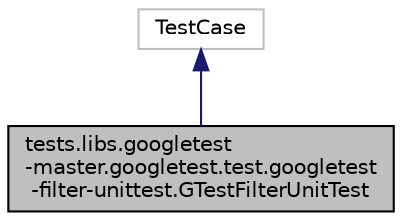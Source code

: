 digraph "tests.libs.googletest-master.googletest.test.googletest-filter-unittest.GTestFilterUnitTest"
{
  edge [fontname="Helvetica",fontsize="10",labelfontname="Helvetica",labelfontsize="10"];
  node [fontname="Helvetica",fontsize="10",shape=record];
  Node2 [label="tests.libs.googletest\l-master.googletest.test.googletest\l-filter-unittest.GTestFilterUnitTest",height=0.2,width=0.4,color="black", fillcolor="grey75", style="filled", fontcolor="black"];
  Node3 -> Node2 [dir="back",color="midnightblue",fontsize="10",style="solid",fontname="Helvetica"];
  Node3 [label="TestCase",height=0.2,width=0.4,color="grey75", fillcolor="white", style="filled"];
}
